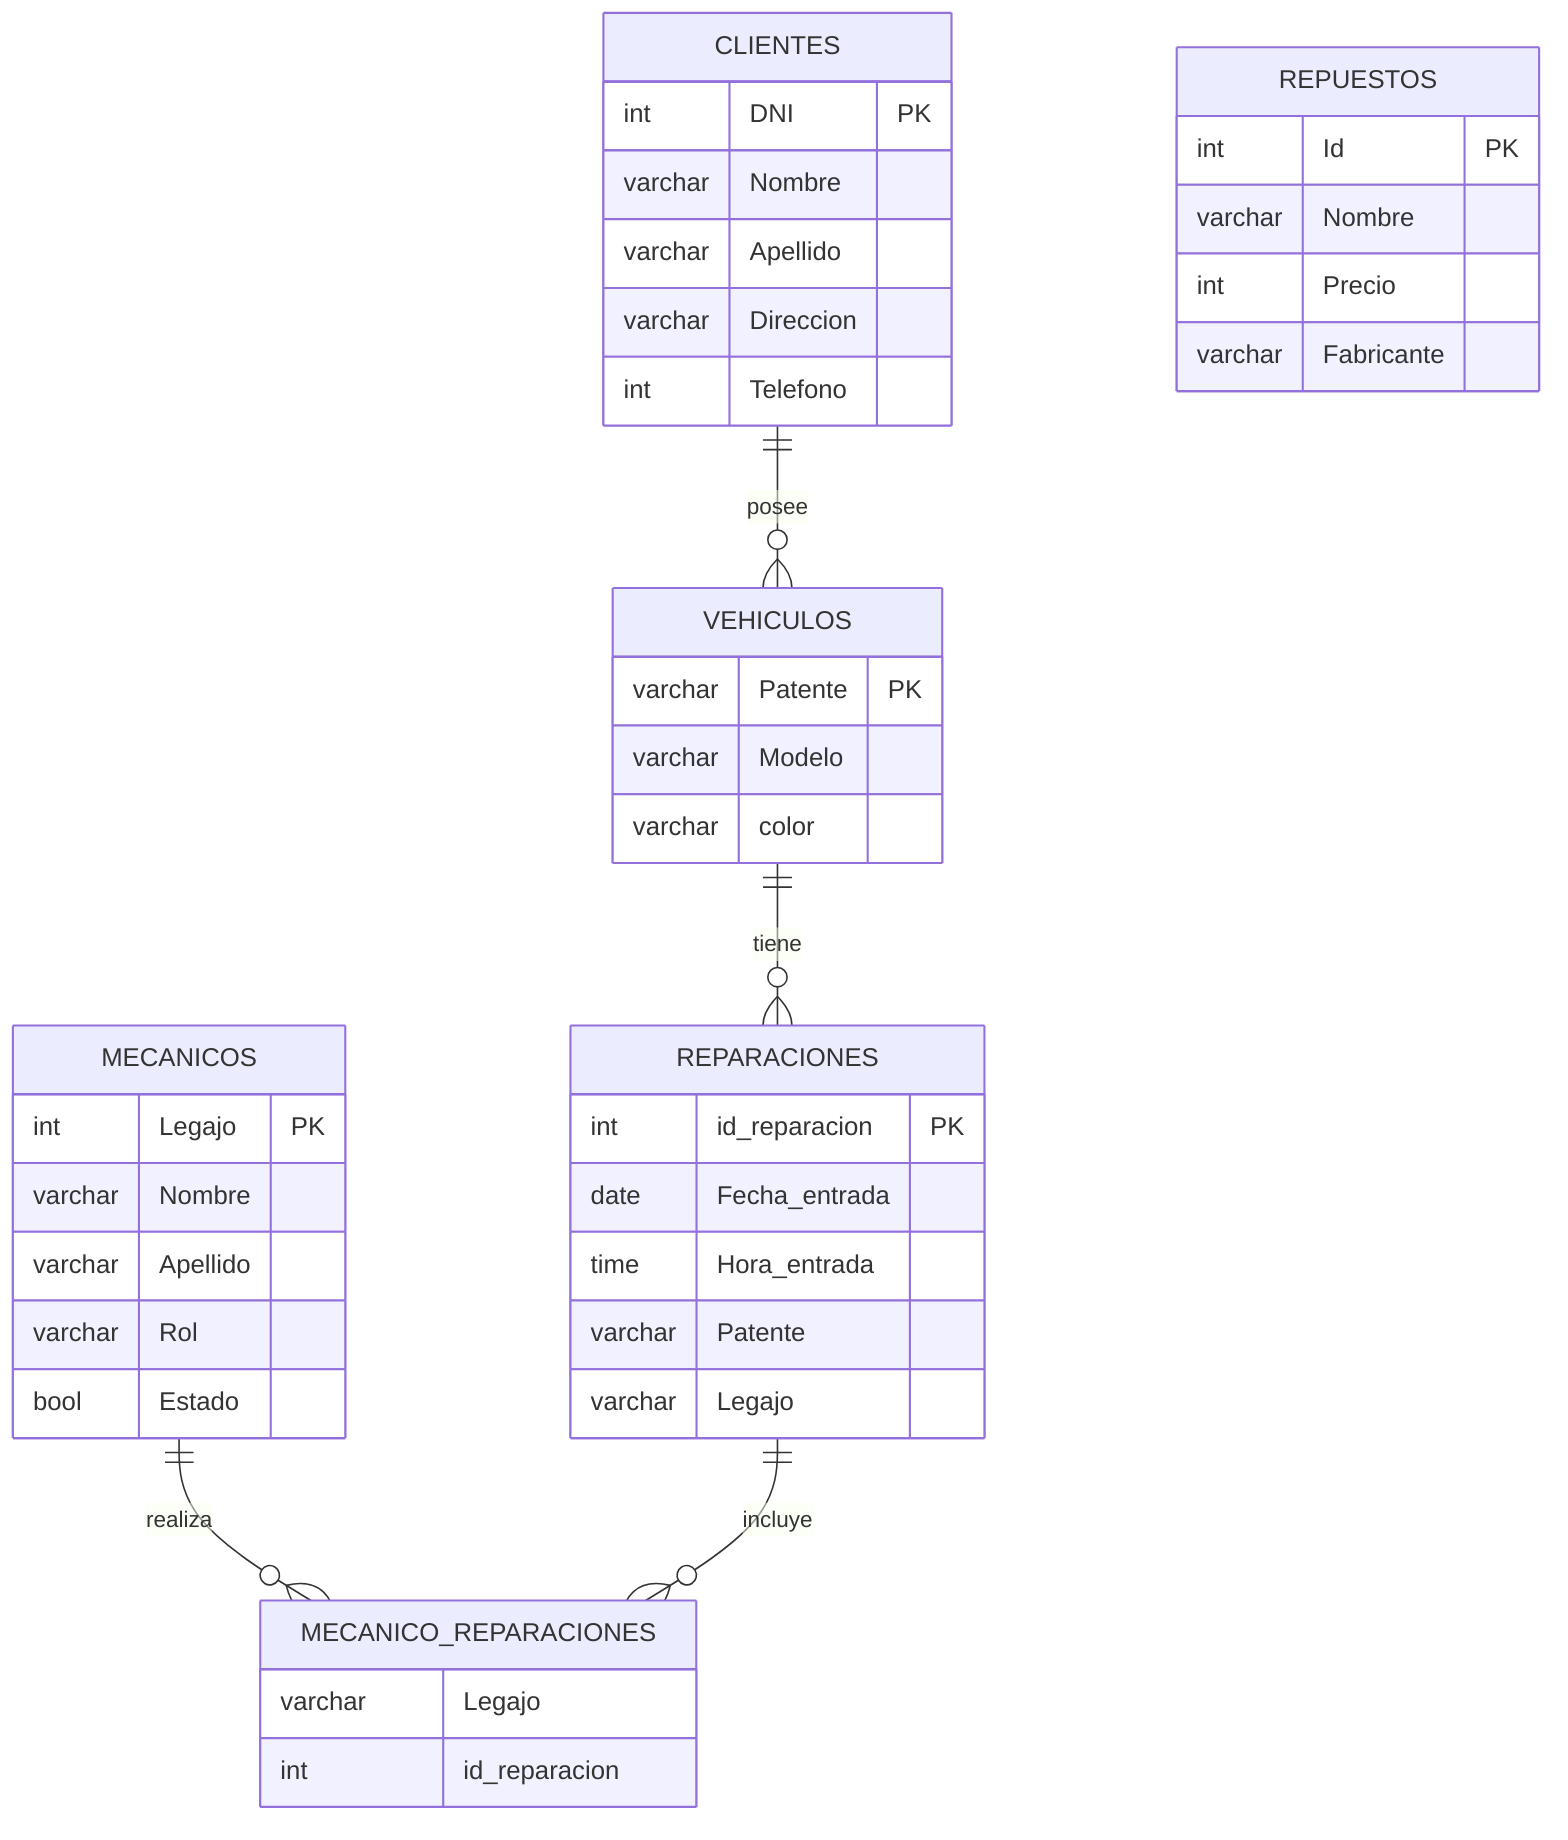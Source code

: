 erDiagram
    CLIENTES {
        int DNI PK
        varchar Nombre
        varchar Apellido
        varchar Direccion
        int Telefono
    }
    VEHICULOS {
        varchar Patente PK
        varchar Modelo
        varchar color
    }
    MECANICOS {
        int Legajo PK
        varchar Nombre
        varchar Apellido
        varchar Rol
        bool Estado
    }
    REPUESTOS {
        int Id PK
        varchar Nombre
        int Precio
        varchar Fabricante
    }
    REPARACIONES {
        int id_reparacion PK
        date Fecha_entrada
        time Hora_entrada
        varchar Patente
        varchar Legajo
    }
    MECANICO_REPARACIONES {
        varchar Legajo
        int id_reparacion
    }

    CLIENTES ||--o{ VEHICULOS : "posee"
    VEHICULOS ||--o{ REPARACIONES : "tiene"
    MECANICOS ||--o{ MECANICO_REPARACIONES : "realiza"
    REPARACIONES ||--o{ MECANICO_REPARACIONES : "incluye"